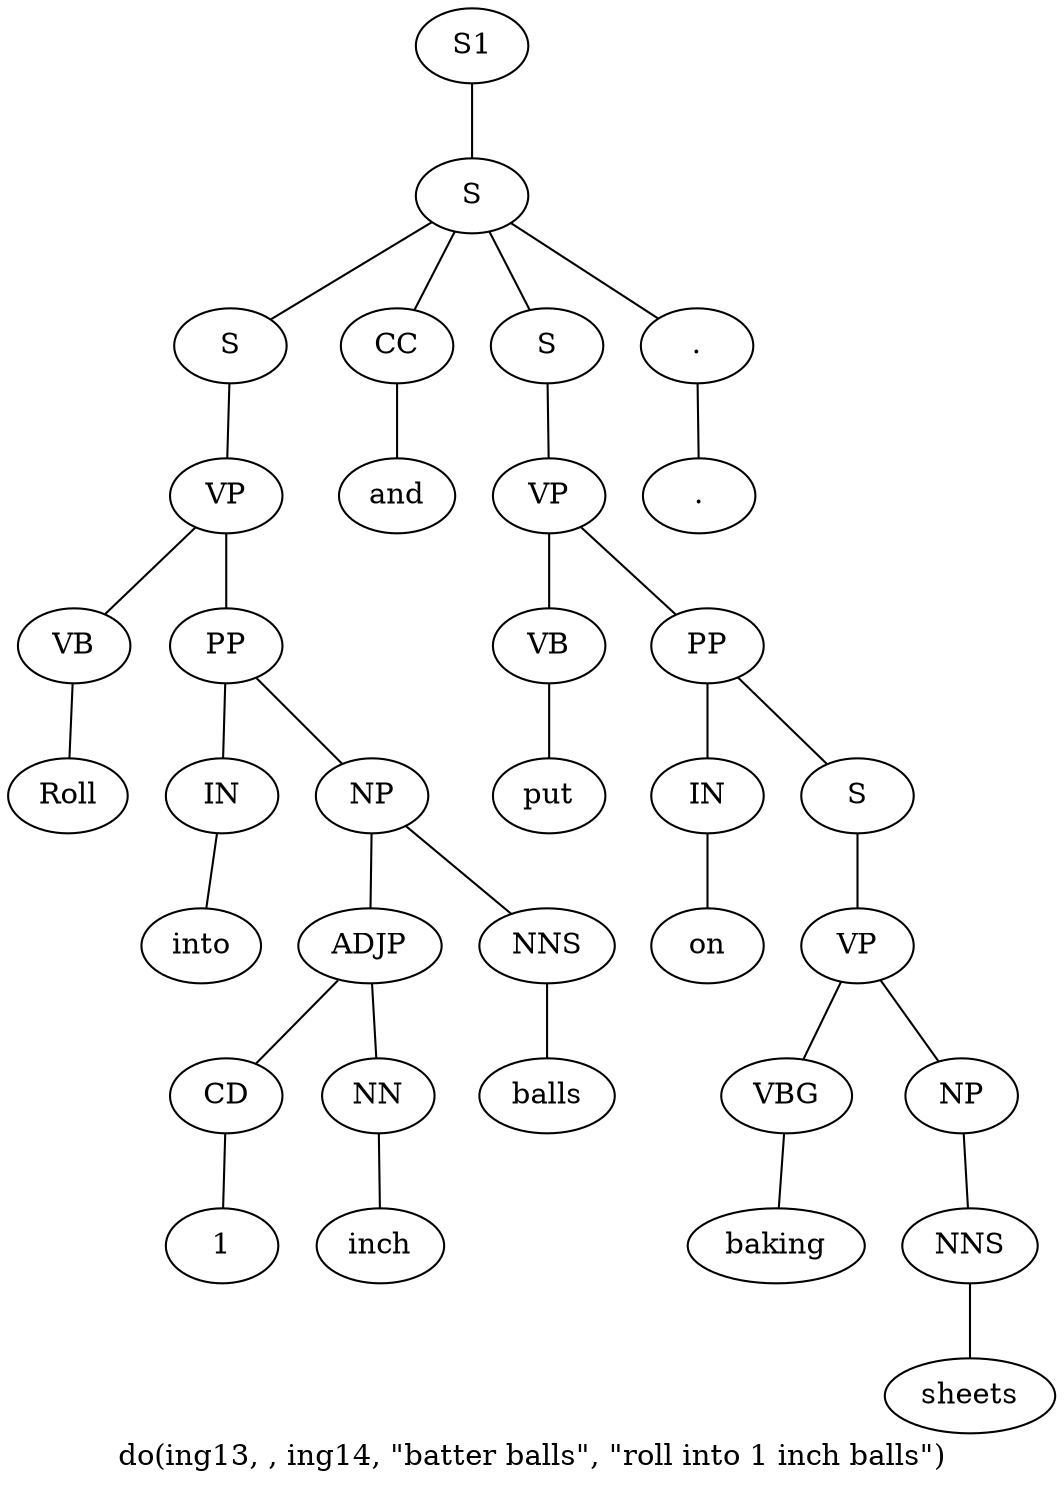 graph SyntaxGraph {
	label = "do(ing13, , ing14, \"batter balls\", \"roll into 1 inch balls\")";
	Node0 [label="S1"];
	Node1 [label="S"];
	Node2 [label="S"];
	Node3 [label="VP"];
	Node4 [label="VB"];
	Node5 [label="Roll"];
	Node6 [label="PP"];
	Node7 [label="IN"];
	Node8 [label="into"];
	Node9 [label="NP"];
	Node10 [label="ADJP"];
	Node11 [label="CD"];
	Node12 [label="1"];
	Node13 [label="NN"];
	Node14 [label="inch"];
	Node15 [label="NNS"];
	Node16 [label="balls"];
	Node17 [label="CC"];
	Node18 [label="and"];
	Node19 [label="S"];
	Node20 [label="VP"];
	Node21 [label="VB"];
	Node22 [label="put"];
	Node23 [label="PP"];
	Node24 [label="IN"];
	Node25 [label="on"];
	Node26 [label="S"];
	Node27 [label="VP"];
	Node28 [label="VBG"];
	Node29 [label="baking"];
	Node30 [label="NP"];
	Node31 [label="NNS"];
	Node32 [label="sheets"];
	Node33 [label="."];
	Node34 [label="."];

	Node0 -- Node1;
	Node1 -- Node2;
	Node1 -- Node17;
	Node1 -- Node19;
	Node1 -- Node33;
	Node2 -- Node3;
	Node3 -- Node4;
	Node3 -- Node6;
	Node4 -- Node5;
	Node6 -- Node7;
	Node6 -- Node9;
	Node7 -- Node8;
	Node9 -- Node10;
	Node9 -- Node15;
	Node10 -- Node11;
	Node10 -- Node13;
	Node11 -- Node12;
	Node13 -- Node14;
	Node15 -- Node16;
	Node17 -- Node18;
	Node19 -- Node20;
	Node20 -- Node21;
	Node20 -- Node23;
	Node21 -- Node22;
	Node23 -- Node24;
	Node23 -- Node26;
	Node24 -- Node25;
	Node26 -- Node27;
	Node27 -- Node28;
	Node27 -- Node30;
	Node28 -- Node29;
	Node30 -- Node31;
	Node31 -- Node32;
	Node33 -- Node34;
}